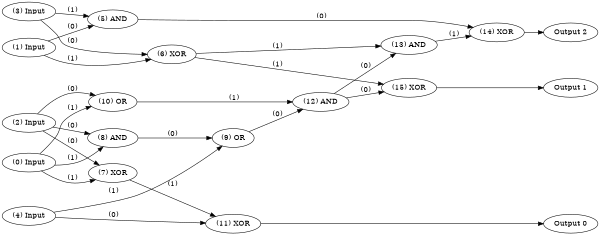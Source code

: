 digraph NeuralNetwork {
rankdir=LR;
size="4,3";
center = true;
node0 [label="(0) Input", color=black, labelfontcolor=black, fontcolor=black];
node1 [label="(1) Input", color=black, labelfontcolor=black, fontcolor=black];
node2 [label="(2) Input", color=black, labelfontcolor=black, fontcolor=black];
node3 [label="(3) Input", color=black, labelfontcolor=black, fontcolor=black];
node4 [label="(4) Input", color=black, labelfontcolor=black, fontcolor=black];
node5 [label="(5) AND", color=black, labelfontcolor=black, fontcolor=black];
node1 -> node5 [label=" (0)", labelfontcolor=black, fontcolor=black, bold=true, color=black];
node3 -> node5 [label=" (1)", labelfontcolor=black, fontcolor=black, bold=true, color=black];
node6 [label="(6) XOR", color=black, labelfontcolor=black, fontcolor=black];
node3 -> node6 [label=" (0)", labelfontcolor=black, fontcolor=black, bold=true, color=black];
node1 -> node6 [label=" (1)", labelfontcolor=black, fontcolor=black, bold=true, color=black];
node7 [label="(7) XOR", color=black, labelfontcolor=black, fontcolor=black];
node2 -> node7 [label=" (0)", labelfontcolor=black, fontcolor=black, bold=true, color=black];
node0 -> node7 [label=" (1)", labelfontcolor=black, fontcolor=black, bold=true, color=black];
node8 [label="(8) AND", color=black, labelfontcolor=black, fontcolor=black];
node2 -> node8 [label=" (0)", labelfontcolor=black, fontcolor=black, bold=true, color=black];
node0 -> node8 [label=" (1)", labelfontcolor=black, fontcolor=black, bold=true, color=black];
node9 [label="(9) OR", color=black, labelfontcolor=black, fontcolor=black];
node8 -> node9 [label=" (0)", labelfontcolor=black, fontcolor=black, bold=true, color=black];
node4 -> node9 [label=" (1)", labelfontcolor=black, fontcolor=black, bold=true, color=black];
node10 [label="(10) OR", color=black, labelfontcolor=black, fontcolor=black];
node2 -> node10 [label=" (0)", labelfontcolor=black, fontcolor=black, bold=true, color=black];
node0 -> node10 [label=" (1)", labelfontcolor=black, fontcolor=black, bold=true, color=black];
node11 [label="(11) XOR", color=black, labelfontcolor=black, fontcolor=black];
node4 -> node11 [label=" (0)", labelfontcolor=black, fontcolor=black, bold=true, color=black];
node7 -> node11 [label=" (1)", labelfontcolor=black, fontcolor=black, bold=true, color=black];
node12 [label="(12) AND", color=black, labelfontcolor=black, fontcolor=black];
node9 -> node12 [label=" (0)", labelfontcolor=black, fontcolor=black, bold=true, color=black];
node10 -> node12 [label=" (1)", labelfontcolor=black, fontcolor=black, bold=true, color=black];
node13 [label="(13) AND", color=black, labelfontcolor=black, fontcolor=black];
node12 -> node13 [label=" (0)", labelfontcolor=black, fontcolor=black, bold=true, color=black];
node6 -> node13 [label=" (1)", labelfontcolor=black, fontcolor=black, bold=true, color=black];
node14 [label="(14) XOR", color=black, labelfontcolor=black, fontcolor=black];
node5 -> node14 [label=" (0)", labelfontcolor=black, fontcolor=black, bold=true, color=black];
node13 -> node14 [label=" (1)", labelfontcolor=black, fontcolor=black, bold=true, color=black];
node15 [label="(15) XOR", color=black, labelfontcolor=black, fontcolor=black];
node12 -> node15 [label=" (0)", labelfontcolor=black, fontcolor=black, bold=true, color=black];
node6 -> node15 [label=" (1)", labelfontcolor=black, fontcolor=black, bold=true, color=black];
node16 [label="Output 0", color=black, labelfontcolor=black, fontcolor=black];
node11 -> node16 [labelfontcolor=black, fontcolor=black, bold=true, color=black];
node17 [label="Output 1", color=black, labelfontcolor=black, fontcolor=black];
node15 -> node17 [labelfontcolor=black, fontcolor=black, bold=true, color=black];
node18 [label="Output 2", color=black, labelfontcolor=black, fontcolor=black];
node14 -> node18 [labelfontcolor=black, fontcolor=black, bold=true, color=black];
{ rank = source; "node0"; "node1"; "node2"; "node3"; "node4"; }
{ rank = max;"node16";"node17";"node18"; }
}